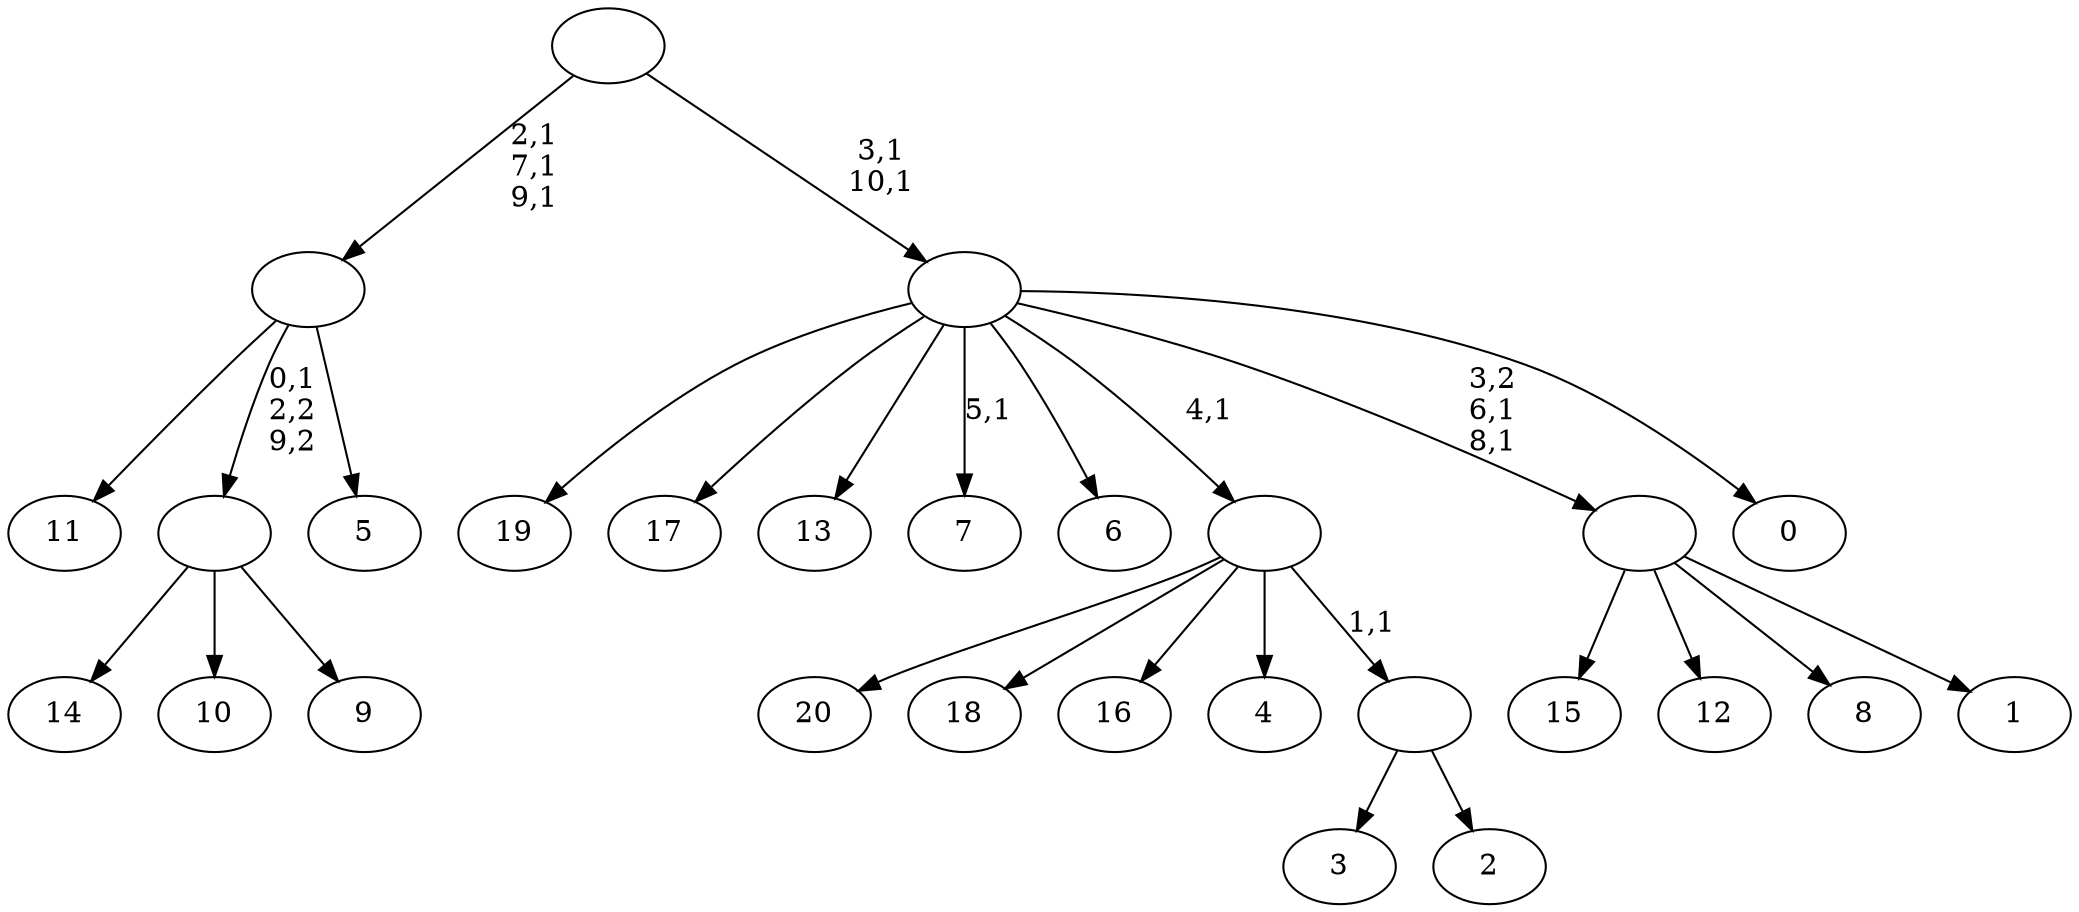 digraph T {
	32 [label="20"]
	31 [label="19"]
	30 [label="18"]
	29 [label="17"]
	28 [label="16"]
	27 [label="15"]
	26 [label="14"]
	25 [label="13"]
	24 [label="12"]
	23 [label="11"]
	22 [label="10"]
	21 [label="9"]
	20 [label=""]
	19 [label="8"]
	18 [label="7"]
	16 [label="6"]
	15 [label="5"]
	14 [label=""]
	11 [label="4"]
	10 [label="3"]
	9 [label="2"]
	8 [label=""]
	7 [label=""]
	6 [label="1"]
	5 [label=""]
	3 [label="0"]
	2 [label=""]
	0 [label=""]
	20 -> 26 [label=""]
	20 -> 22 [label=""]
	20 -> 21 [label=""]
	14 -> 23 [label=""]
	14 -> 20 [label="0,1\n2,2\n9,2"]
	14 -> 15 [label=""]
	8 -> 10 [label=""]
	8 -> 9 [label=""]
	7 -> 32 [label=""]
	7 -> 30 [label=""]
	7 -> 28 [label=""]
	7 -> 11 [label=""]
	7 -> 8 [label="1,1"]
	5 -> 27 [label=""]
	5 -> 24 [label=""]
	5 -> 19 [label=""]
	5 -> 6 [label=""]
	2 -> 5 [label="3,2\n6,1\n8,1"]
	2 -> 18 [label="5,1"]
	2 -> 31 [label=""]
	2 -> 29 [label=""]
	2 -> 25 [label=""]
	2 -> 16 [label=""]
	2 -> 7 [label="4,1"]
	2 -> 3 [label=""]
	0 -> 2 [label="3,1\n10,1"]
	0 -> 14 [label="2,1\n7,1\n9,1"]
}
